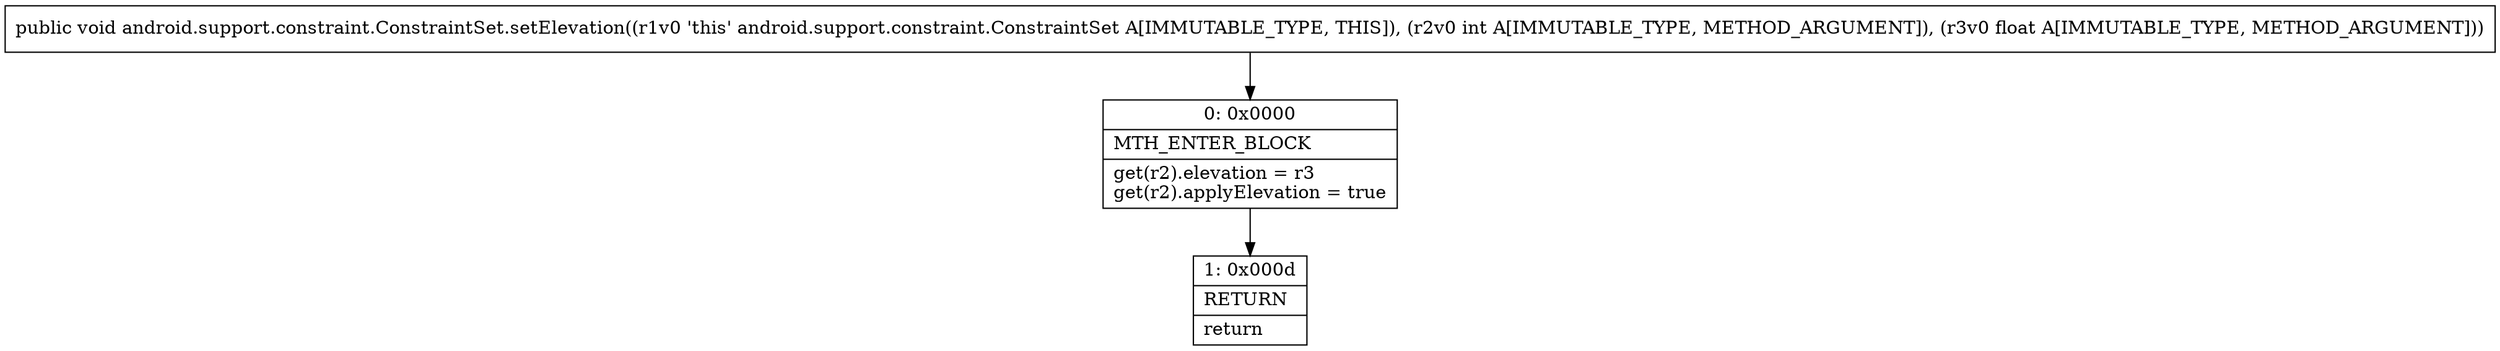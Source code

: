 digraph "CFG forandroid.support.constraint.ConstraintSet.setElevation(IF)V" {
Node_0 [shape=record,label="{0\:\ 0x0000|MTH_ENTER_BLOCK\l|get(r2).elevation = r3\lget(r2).applyElevation = true\l}"];
Node_1 [shape=record,label="{1\:\ 0x000d|RETURN\l|return\l}"];
MethodNode[shape=record,label="{public void android.support.constraint.ConstraintSet.setElevation((r1v0 'this' android.support.constraint.ConstraintSet A[IMMUTABLE_TYPE, THIS]), (r2v0 int A[IMMUTABLE_TYPE, METHOD_ARGUMENT]), (r3v0 float A[IMMUTABLE_TYPE, METHOD_ARGUMENT])) }"];
MethodNode -> Node_0;
Node_0 -> Node_1;
}

